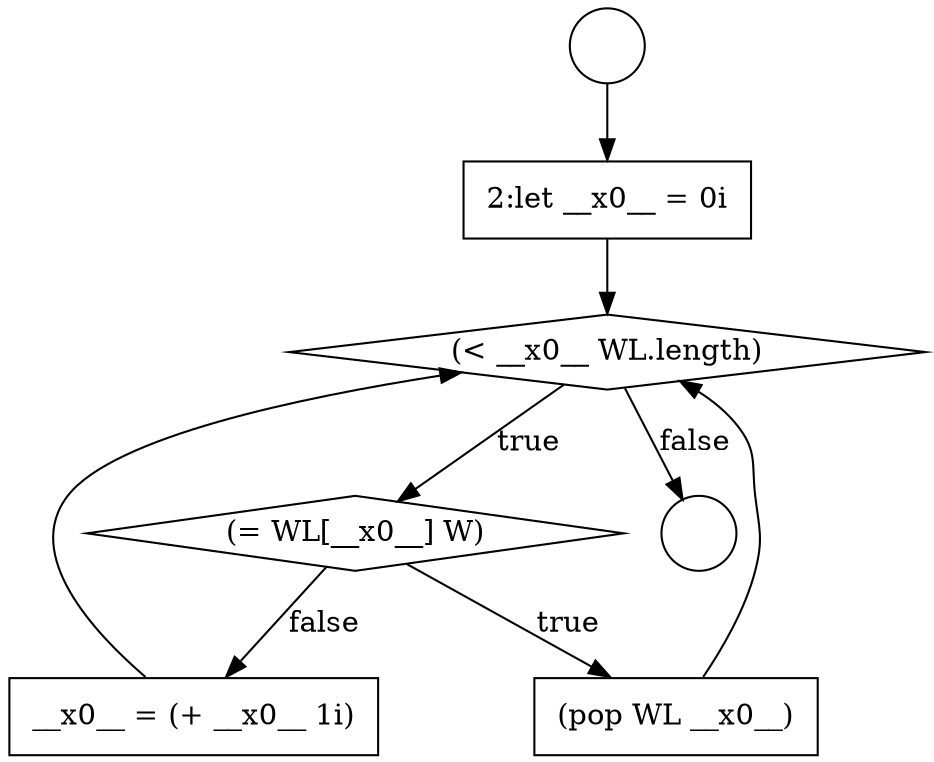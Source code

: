 digraph {
  node17907 [shape=none, margin=0, label=<<font color="black">
    <table border="0" cellborder="1" cellspacing="0" cellpadding="10">
      <tr><td align="left">2:let __x0__ = 0i</td></tr>
    </table>
  </font>> color="black" fillcolor="white" style=filled]
  node17911 [shape=none, margin=0, label=<<font color="black">
    <table border="0" cellborder="1" cellspacing="0" cellpadding="10">
      <tr><td align="left">__x0__ = (+ __x0__ 1i)</td></tr>
    </table>
  </font>> color="black" fillcolor="white" style=filled]
  node17908 [shape=diamond, label=<<font color="black">(&lt; __x0__ WL.length)</font>> color="black" fillcolor="white" style=filled]
  node17905 [shape=circle label=" " color="black" fillcolor="white" style=filled]
  node17910 [shape=none, margin=0, label=<<font color="black">
    <table border="0" cellborder="1" cellspacing="0" cellpadding="10">
      <tr><td align="left">(pop WL __x0__)</td></tr>
    </table>
  </font>> color="black" fillcolor="white" style=filled]
  node17909 [shape=diamond, label=<<font color="black">(= WL[__x0__] W)</font>> color="black" fillcolor="white" style=filled]
  node17906 [shape=circle label=" " color="black" fillcolor="white" style=filled]
  node17908 -> node17909 [label=<<font color="black">true</font>> color="black"]
  node17908 -> node17906 [label=<<font color="black">false</font>> color="black"]
  node17909 -> node17910 [label=<<font color="black">true</font>> color="black"]
  node17909 -> node17911 [label=<<font color="black">false</font>> color="black"]
  node17905 -> node17907 [ color="black"]
  node17910 -> node17908 [ color="black"]
  node17911 -> node17908 [ color="black"]
  node17907 -> node17908 [ color="black"]
}
